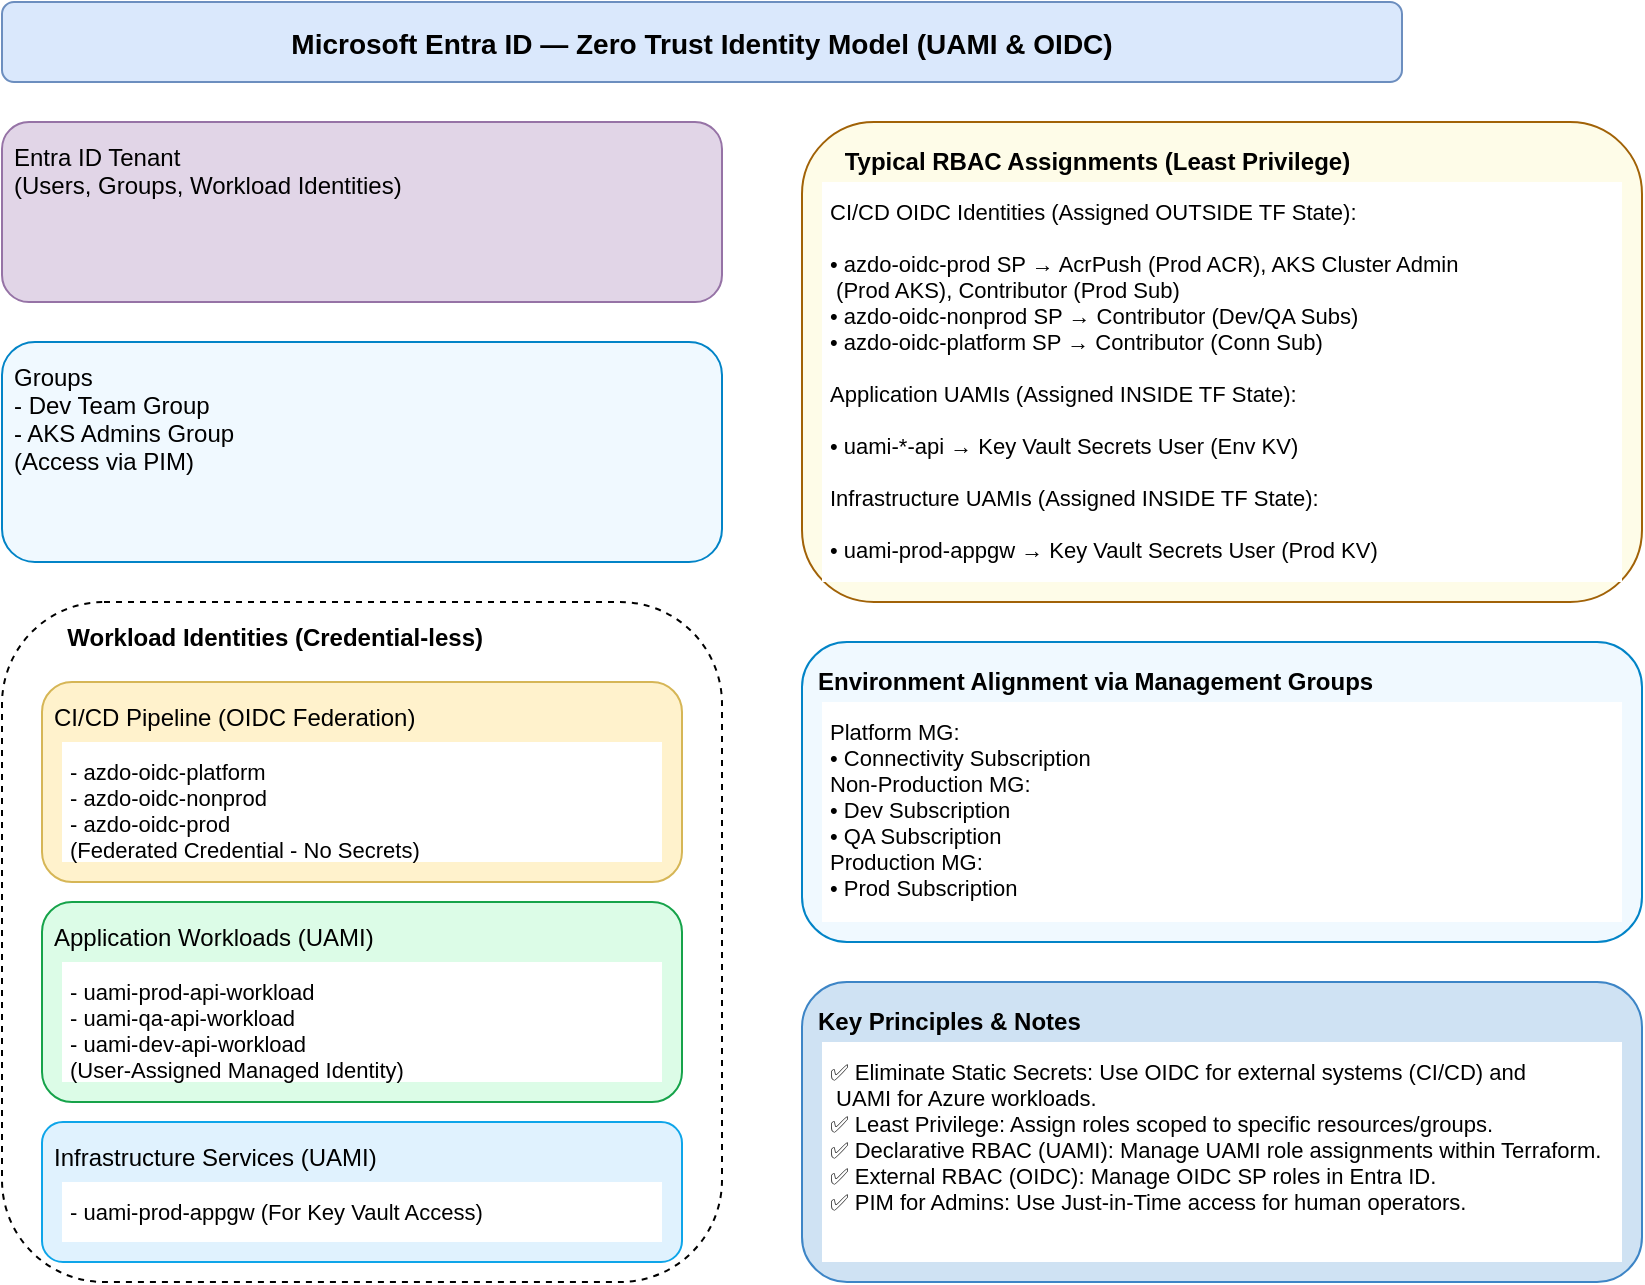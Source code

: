 <mxfile version="28.2.8">
  <diagram name="Microsoft Entra ID — Zero Trust Identity Model" id="0">
    <mxGraphModel dx="748" dy="518" grid="1" gridSize="10" guides="1" tooltips="1" connect="1" arrows="1" fold="1" page="1" pageScale="1" pageWidth="850" pageHeight="1100" math="0" shadow="0" adaptiveColors="none">
      <root>
        <mxCell id="0" />
        <mxCell id="1" parent="0" />
        <mxCell id="title" value="Microsoft Entra ID — Zero Trust Identity Model (UAMI &amp; OIDC)" style="rounded=1;fillColor=#dae8fc;strokeColor=#6c8ebf;fontStyle=1;fontSize=14;" parent="1" vertex="1">
          <mxGeometry x="20" y="10" width="700" height="40" as="geometry" />
        </mxCell>
        <mxCell id="tenant" value="Entra ID Tenant&#xa;(Users, Groups, Workload Identities)" style="rounded=1;fillColor=#e1d5e7;strokeColor=#9673a6;align=left;verticalAlign=top;spacing=6;" parent="1" vertex="1">
          <mxGeometry x="20" y="70" width="360" height="90" as="geometry" />
        </mxCell>
        <mxCell id="groups" value="Groups&#xa;- Dev Team Group&#xa;- AKS Admins Group&#xa;(Access via PIM)" style="rounded=1;fillColor=#f0f9ff;strokeColor=#0284c7;align=left;verticalAlign=top;spacing=6;" parent="1" vertex="1">
          <mxGeometry x="20" y="180" width="360" height="110" as="geometry" />
        </mxCell>
        <mxCell id="workload_identities" value="        Workload Identities (Credential-less)" style="rounded=1;dashed=1;fillColor=#ffffff;strokeColor=#000000;align=left;verticalAlign=top;spacing=6;fontSize=12;fontStyle=1;" parent="1" vertex="1">
          <mxGeometry x="20" y="310" width="360" height="340" as="geometry" />
        </mxCell>
        <mxCell id="cicd_oidc" value="CI/CD Pipeline (OIDC Federation)" style="rounded=1;fillColor=#fff2cc;strokeColor=#d6b656;align=left;verticalAlign=top;spacing=6;" parent="workload_identities" vertex="1">
          <mxGeometry x="20" y="40" width="320" height="100" as="geometry" />
        </mxCell>
        <mxCell id="cicd_items" value="- azdo-oidc-platform&#xa;- azdo-oidc-nonprod&#xa;- azdo-oidc-prod&#xa;(Federated Credential - No Secrets)" style="rounded=0;fillColor=#ffffff;strokeColor=none;align=left;verticalAlign=top;spacing=4;fontSize=11;" parent="cicd_oidc" vertex="1">
          <mxGeometry x="10" y="30" width="300" height="60" as="geometry" />
        </mxCell>
        <mxCell id="app_uami" value="Application Workloads (UAMI)" style="rounded=1;fillColor=#dcfce7;strokeColor=#16a34a;align=left;verticalAlign=top;spacing=6;" parent="workload_identities" vertex="1">
          <mxGeometry x="20" y="150" width="320" height="100" as="geometry" />
        </mxCell>
        <mxCell id="app_uami_items" value="- uami-prod-api-workload&#xa;- uami-qa-api-workload&#xa;- uami-dev-api-workload&#xa;(User-Assigned Managed Identity)" style="rounded=0;fillColor=#ffffff;strokeColor=none;align=left;verticalAlign=top;spacing=4;fontSize=11;" parent="app_uami" vertex="1">
          <mxGeometry x="10" y="30" width="300" height="60" as="geometry" />
        </mxCell>
        <mxCell id="infra_uami" value="Infrastructure Services (UAMI)" style="rounded=1;fillColor=#e0f2fe;strokeColor=#0ea5e9;align=left;verticalAlign=top;spacing=6;" parent="workload_identities" vertex="1">
          <mxGeometry x="20" y="260" width="320" height="70" as="geometry" />
        </mxCell>
        <mxCell id="infra_uami_items" value="- uami-prod-appgw (For Key Vault Access)" style="rounded=0;fillColor=#ffffff;strokeColor=none;align=left;verticalAlign=top;spacing=4;fontSize=11;" parent="infra_uami" vertex="1">
          <mxGeometry x="10" y="30" width="300" height="30" as="geometry" />
        </mxCell>
        <mxCell id="rbac" value="    Typical RBAC Assignments (Least Privilege)" style="rounded=1;fillColor=#fefce8;strokeColor=#a16207;align=left;verticalAlign=top;spacing=8;fontSize=12;fontStyle=1;" parent="1" vertex="1">
          <mxGeometry x="420" y="70" width="420" height="240" as="geometry" />
        </mxCell>
        <mxCell id="rbac_items" value="CI/CD OIDC Identities (Assigned OUTSIDE TF State):&#xa;&#xa;  • azdo-oidc-prod SP → AcrPush (Prod ACR), AKS Cluster Admin&#xa; (Prod AKS), Contributor (Prod Sub)&#xa;  • azdo-oidc-nonprod SP → Contributor (Dev/QA Subs)&#xa;  • azdo-oidc-platform SP → Contributor (Conn Sub)&#xa;&#xa;Application UAMIs (Assigned INSIDE TF State):&#xa;&#xa;  • uami-*-api → Key Vault Secrets User (Env KV)&#xa;&#xa;Infrastructure UAMIs (Assigned INSIDE TF State):&#xa;&#xa;  • uami-prod-appgw → Key Vault Secrets User (Prod KV)" style="rounded=0;fillColor=#ffffff;strokeColor=none;align=left;verticalAlign=top;spacing=4;fontSize=11;" parent="rbac" vertex="1">
          <mxGeometry x="10" y="30" width="400" height="200" as="geometry" />
        </mxCell>
        <mxCell id="envs" value="Environment Alignment via Management Groups" style="rounded=1;fillColor=#f0f9ff;strokeColor=#0284c7;align=left;verticalAlign=top;spacing=8;fontSize=12;fontStyle=1;" parent="1" vertex="1">
          <mxGeometry x="420" y="330" width="420" height="150" as="geometry" />
        </mxCell>
        <mxCell id="env_items" value="Platform MG:&#xa;  • Connectivity Subscription&#xa;Non-Production MG:&#xa;  • Dev Subscription&#xa;  • QA Subscription&#xa;Production MG:&#xa;  • Prod Subscription" style="rounded=0;fillColor=#ffffff;strokeColor=none;align=left;verticalAlign=top;spacing=4;fontSize=11;" parent="envs" vertex="1">
          <mxGeometry x="10" y="30" width="400" height="110" as="geometry" />
        </mxCell>
        <mxCell id="notes" value="Key Principles &amp; Notes" style="rounded=1;fillColor=#cfe2f3;strokeColor=#3d85c6;align=left;verticalAlign=top;spacing=8;fontSize=12;fontStyle=1;" parent="1" vertex="1">
          <mxGeometry x="420" y="500" width="420" height="150" as="geometry" />
        </mxCell>
        <mxCell id="notes_items" value="✅ Eliminate Static Secrets: Use OIDC for external systems (CI/CD) and&#xa; UAMI for Azure workloads.&#xa;✅ Least Privilege: Assign roles scoped to specific resources/groups.&#xa;✅ Declarative RBAC (UAMI): Manage UAMI role assignments within Terraform.&#xa;✅ External RBAC (OIDC): Manage OIDC SP roles in Entra ID.&#xa;✅ PIM for Admins: Use Just-in-Time access for human operators." style="rounded=0;fillColor=#ffffff;strokeColor=none;align=left;verticalAlign=top;spacing=4;fontSize=11;" parent="notes" vertex="1">
          <mxGeometry x="10.0" y="30" width="400.0" height="110" as="geometry" />
        </mxCell>
      </root>
    </mxGraphModel>
  </diagram>
</mxfile>
